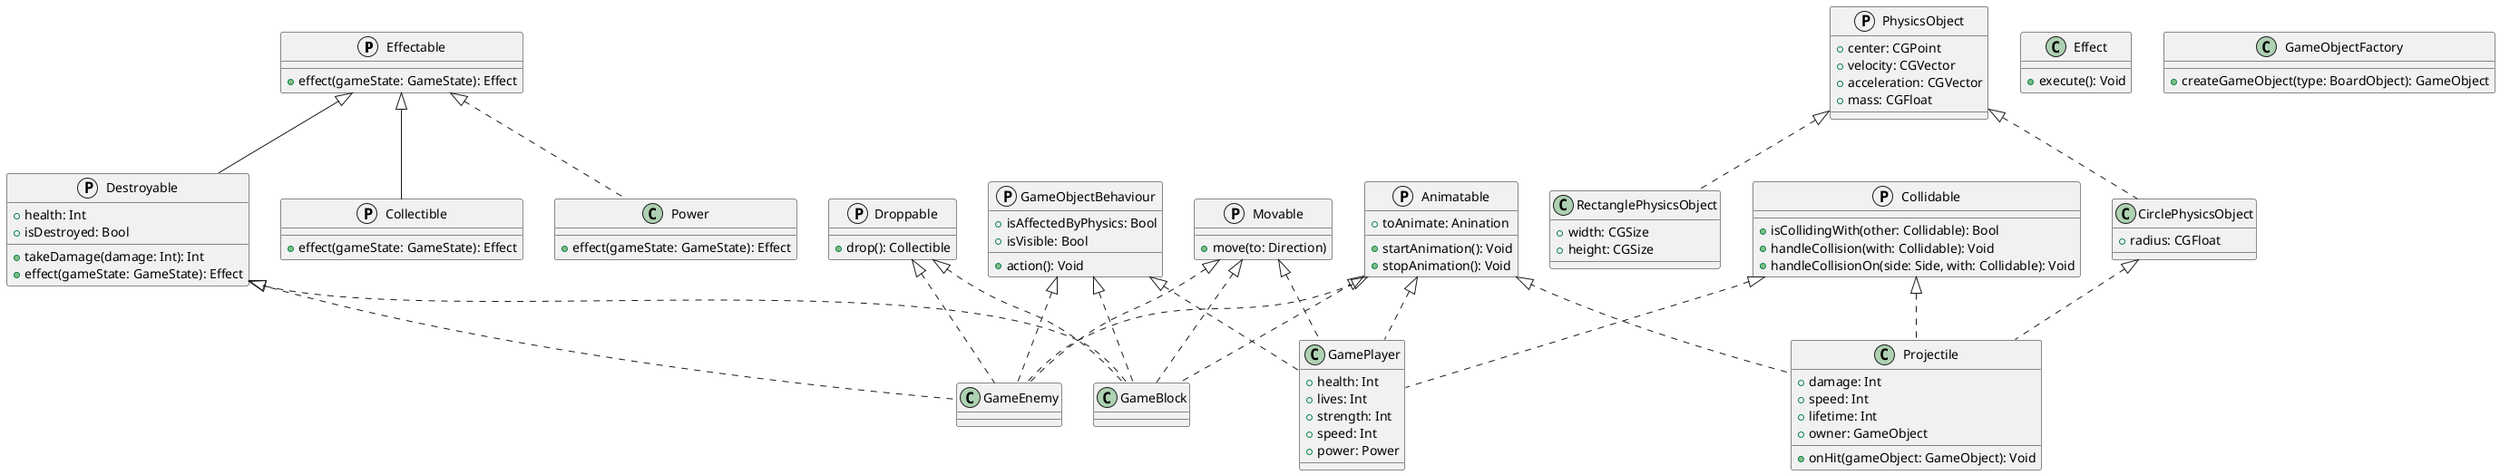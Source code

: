 @startuml

protocol Effectable {
    +effect(gameState: GameState): Effect
}

protocol Animatable {
    +toAnimate: Anination
    +startAnimation(): Void
    +stopAnimation(): Void
}

protocol Destroyable extends Effectable {
    +health: Int
    +isDestroyed: Bool
    +takeDamage(damage: Int): Int
    +effect(gameState: GameState): Effect
}

protocol Collidable {
    +isCollidingWith(other: Collidable): Bool
    +handleCollision(with: Collidable): Void
    +handleCollisionOn(side: Side, with: Collidable): Void
}

protocol Movable {
    +move(to: Direction)
}

protocol Droppable {
    +drop(): Collectible
}

protocol Collectible extends Effectable {
    +effect(gameState: GameState): Effect
}

protocol GameObjectBehaviour {
    +isAffectedByPhysics: Bool
    +isVisible: Bool

    +action(): Void
}

class Power implements Effectable {
    +effect(gameState: GameState): Effect
}

class GameEnemy implements Destroyable, GameObjectBehaviour, Movable, Animatable, Droppable {
}

class GameBlock implements Destroyable, GameObjectBehaviour, Movable, Animatable, Droppable {
}

class Effect {
    +execute(): Void
}

class GamePlayer implements GameObjectBehaviour, Collidable, Movable, Animatable {
    +health: Int
    +lives: Int
    +strength: Int
    +speed: Int
    +power: Power
}

class Projectile implements CirclePhysicsObject, Collidable, Animatable {
    +damage: Int
    +speed: Int
    +lifetime: Int
    +owner: GameObject
    +onHit(gameObject: GameObject): Void
}

class GameObjectFactory {
    +createGameObject(type: BoardObject): GameObject
}

protocol PhysicsObject {
    +center: CGPoint
    +velocity: CGVector
    +acceleration: CGVector
    +mass: CGFloat
}

class CirclePhysicsObject implements PhysicsObject {
    +radius: CGFloat
}

class RectanglePhysicsObject implements PhysicsObject {
    +width: CGSize
    +height: CGSize
}

@enduml

